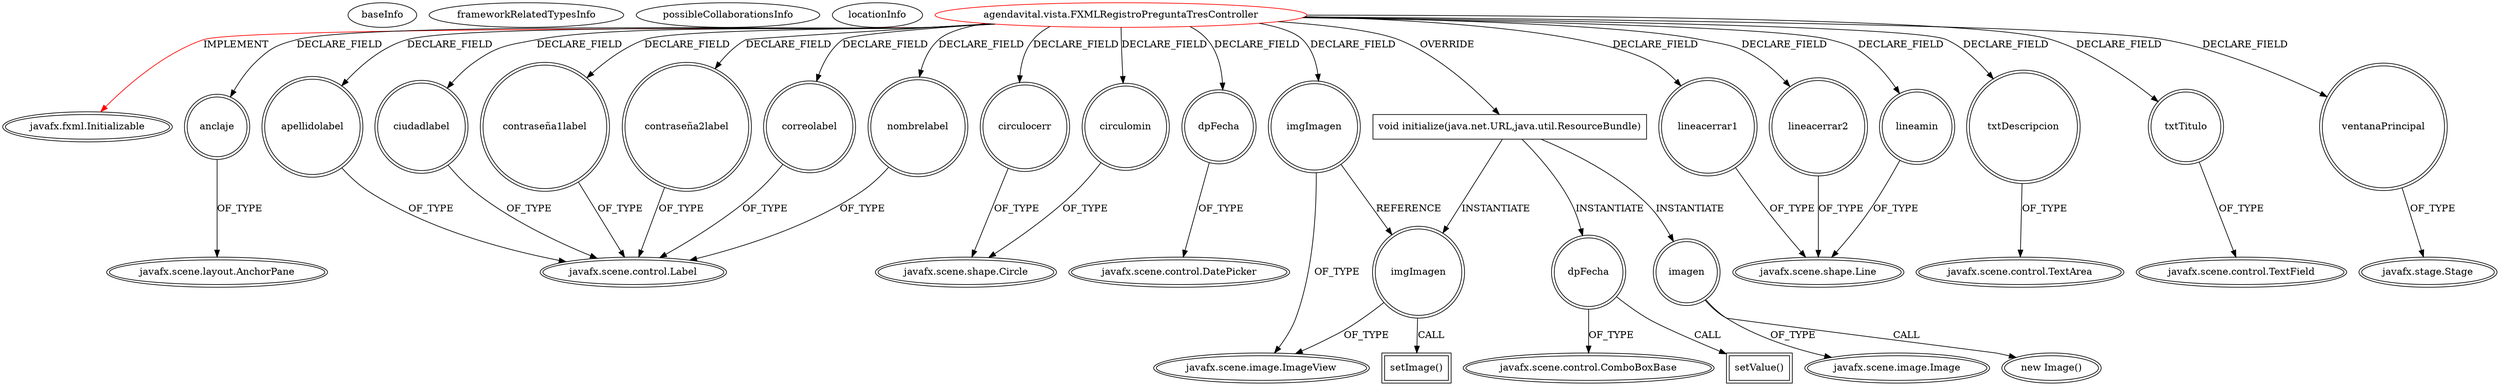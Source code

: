 digraph {
baseInfo[graphId=3376,category="extension_graph",isAnonymous=false,possibleRelation=false]
frameworkRelatedTypesInfo[0="javafx.fxml.Initializable"]
possibleCollaborationsInfo[]
locationInfo[projectName="josesoler7-agendavital",filePath="/josesoler7-agendavital/agendavital-master/src/agendavital/vista/FXMLRegistroPreguntaTresController.java",contextSignature="FXMLRegistroPreguntaTresController",graphId="3376"]
0[label="agendavital.vista.FXMLRegistroPreguntaTresController",vertexType="ROOT_CLIENT_CLASS_DECLARATION",isFrameworkType=false,color=red]
1[label="javafx.fxml.Initializable",vertexType="FRAMEWORK_INTERFACE_TYPE",isFrameworkType=true,peripheries=2]
2[label="anclaje",vertexType="FIELD_DECLARATION",isFrameworkType=true,peripheries=2,shape=circle]
3[label="javafx.scene.layout.AnchorPane",vertexType="FRAMEWORK_CLASS_TYPE",isFrameworkType=true,peripheries=2]
4[label="apellidolabel",vertexType="FIELD_DECLARATION",isFrameworkType=true,peripheries=2,shape=circle]
5[label="javafx.scene.control.Label",vertexType="FRAMEWORK_CLASS_TYPE",isFrameworkType=true,peripheries=2]
6[label="circulocerr",vertexType="FIELD_DECLARATION",isFrameworkType=true,peripheries=2,shape=circle]
7[label="javafx.scene.shape.Circle",vertexType="FRAMEWORK_CLASS_TYPE",isFrameworkType=true,peripheries=2]
8[label="circulomin",vertexType="FIELD_DECLARATION",isFrameworkType=true,peripheries=2,shape=circle]
10[label="ciudadlabel",vertexType="FIELD_DECLARATION",isFrameworkType=true,peripheries=2,shape=circle]
12[label="contraseña1label",vertexType="FIELD_DECLARATION",isFrameworkType=true,peripheries=2,shape=circle]
14[label="contraseña2label",vertexType="FIELD_DECLARATION",isFrameworkType=true,peripheries=2,shape=circle]
16[label="correolabel",vertexType="FIELD_DECLARATION",isFrameworkType=true,peripheries=2,shape=circle]
18[label="dpFecha",vertexType="FIELD_DECLARATION",isFrameworkType=true,peripheries=2,shape=circle]
19[label="javafx.scene.control.DatePicker",vertexType="FRAMEWORK_CLASS_TYPE",isFrameworkType=true,peripheries=2]
20[label="imgImagen",vertexType="FIELD_DECLARATION",isFrameworkType=true,peripheries=2,shape=circle]
21[label="javafx.scene.image.ImageView",vertexType="FRAMEWORK_CLASS_TYPE",isFrameworkType=true,peripheries=2]
22[label="lineacerrar1",vertexType="FIELD_DECLARATION",isFrameworkType=true,peripheries=2,shape=circle]
23[label="javafx.scene.shape.Line",vertexType="FRAMEWORK_CLASS_TYPE",isFrameworkType=true,peripheries=2]
24[label="lineacerrar2",vertexType="FIELD_DECLARATION",isFrameworkType=true,peripheries=2,shape=circle]
26[label="lineamin",vertexType="FIELD_DECLARATION",isFrameworkType=true,peripheries=2,shape=circle]
28[label="nombrelabel",vertexType="FIELD_DECLARATION",isFrameworkType=true,peripheries=2,shape=circle]
30[label="txtDescripcion",vertexType="FIELD_DECLARATION",isFrameworkType=true,peripheries=2,shape=circle]
31[label="javafx.scene.control.TextArea",vertexType="FRAMEWORK_CLASS_TYPE",isFrameworkType=true,peripheries=2]
32[label="txtTitulo",vertexType="FIELD_DECLARATION",isFrameworkType=true,peripheries=2,shape=circle]
33[label="javafx.scene.control.TextField",vertexType="FRAMEWORK_CLASS_TYPE",isFrameworkType=true,peripheries=2]
34[label="ventanaPrincipal",vertexType="FIELD_DECLARATION",isFrameworkType=true,peripheries=2,shape=circle]
35[label="javafx.stage.Stage",vertexType="FRAMEWORK_CLASS_TYPE",isFrameworkType=true,peripheries=2]
36[label="void initialize(java.net.URL,java.util.ResourceBundle)",vertexType="OVERRIDING_METHOD_DECLARATION",isFrameworkType=false,shape=box]
37[label="dpFecha",vertexType="VARIABLE_EXPRESION",isFrameworkType=true,peripheries=2,shape=circle]
39[label="javafx.scene.control.ComboBoxBase",vertexType="FRAMEWORK_CLASS_TYPE",isFrameworkType=true,peripheries=2]
38[label="setValue()",vertexType="INSIDE_CALL",isFrameworkType=true,peripheries=2,shape=box]
41[label="imagen",vertexType="VARIABLE_EXPRESION",isFrameworkType=true,peripheries=2,shape=circle]
42[label="javafx.scene.image.Image",vertexType="FRAMEWORK_CLASS_TYPE",isFrameworkType=true,peripheries=2]
40[label="new Image()",vertexType="CONSTRUCTOR_CALL",isFrameworkType=true,peripheries=2]
43[label="imgImagen",vertexType="VARIABLE_EXPRESION",isFrameworkType=true,peripheries=2,shape=circle]
44[label="setImage()",vertexType="INSIDE_CALL",isFrameworkType=true,peripheries=2,shape=box]
0->1[label="IMPLEMENT",color=red]
0->2[label="DECLARE_FIELD"]
2->3[label="OF_TYPE"]
0->4[label="DECLARE_FIELD"]
4->5[label="OF_TYPE"]
0->6[label="DECLARE_FIELD"]
6->7[label="OF_TYPE"]
0->8[label="DECLARE_FIELD"]
8->7[label="OF_TYPE"]
0->10[label="DECLARE_FIELD"]
10->5[label="OF_TYPE"]
0->12[label="DECLARE_FIELD"]
12->5[label="OF_TYPE"]
0->14[label="DECLARE_FIELD"]
14->5[label="OF_TYPE"]
0->16[label="DECLARE_FIELD"]
16->5[label="OF_TYPE"]
0->18[label="DECLARE_FIELD"]
18->19[label="OF_TYPE"]
0->20[label="DECLARE_FIELD"]
20->21[label="OF_TYPE"]
0->22[label="DECLARE_FIELD"]
22->23[label="OF_TYPE"]
0->24[label="DECLARE_FIELD"]
24->23[label="OF_TYPE"]
0->26[label="DECLARE_FIELD"]
26->23[label="OF_TYPE"]
0->28[label="DECLARE_FIELD"]
28->5[label="OF_TYPE"]
0->30[label="DECLARE_FIELD"]
30->31[label="OF_TYPE"]
0->32[label="DECLARE_FIELD"]
32->33[label="OF_TYPE"]
0->34[label="DECLARE_FIELD"]
34->35[label="OF_TYPE"]
0->36[label="OVERRIDE"]
36->37[label="INSTANTIATE"]
37->39[label="OF_TYPE"]
37->38[label="CALL"]
36->41[label="INSTANTIATE"]
41->42[label="OF_TYPE"]
41->40[label="CALL"]
36->43[label="INSTANTIATE"]
20->43[label="REFERENCE"]
43->21[label="OF_TYPE"]
43->44[label="CALL"]
}
